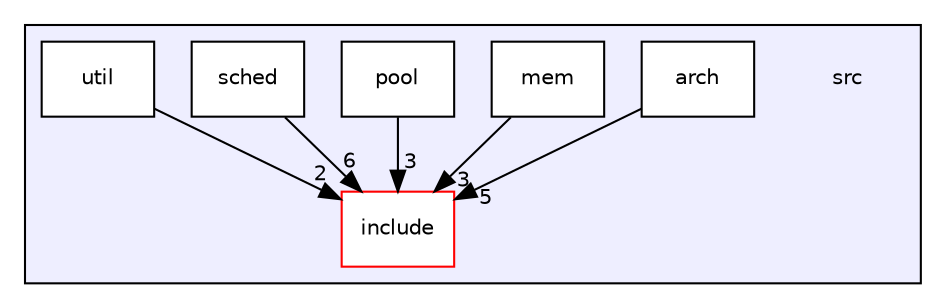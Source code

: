 digraph "src" {
  compound=true
  node [ fontsize="10", fontname="Helvetica"];
  edge [ labelfontsize="10", labelfontname="Helvetica"];
  subgraph clusterdir_68267d1309a1af8e8297ef4c3efbcdba {
    graph [ bgcolor="#eeeeff", pencolor="black", label="" URL="dir_68267d1309a1af8e8297ef4c3efbcdba.html"];
    dir_68267d1309a1af8e8297ef4c3efbcdba [shape=plaintext label="src"];
    dir_70d5e250c66d001b18da37689179cade [shape=box label="arch" color="black" fillcolor="white" style="filled" URL="dir_70d5e250c66d001b18da37689179cade.html"];
    dir_b0856f6b0d80ccb263b2f415c91f9e17 [shape=box label="include" color="red" fillcolor="white" style="filled" URL="dir_b0856f6b0d80ccb263b2f415c91f9e17.html"];
    dir_622d6f97fa5c1d8a93db70ff15b3a1df [shape=box label="mem" color="black" fillcolor="white" style="filled" URL="dir_622d6f97fa5c1d8a93db70ff15b3a1df.html"];
    dir_e2de76ba30642a92752881ffd21fbc7e [shape=box label="pool" color="black" fillcolor="white" style="filled" URL="dir_e2de76ba30642a92752881ffd21fbc7e.html"];
    dir_95e7e37fdd08ec500cc8c986cc823cf5 [shape=box label="sched" color="black" fillcolor="white" style="filled" URL="dir_95e7e37fdd08ec500cc8c986cc823cf5.html"];
    dir_b7878ad5ecbf2506f4125b9d34c97e45 [shape=box label="util" color="black" fillcolor="white" style="filled" URL="dir_b7878ad5ecbf2506f4125b9d34c97e45.html"];
  }
  dir_b7878ad5ecbf2506f4125b9d34c97e45->dir_b0856f6b0d80ccb263b2f415c91f9e17 [headlabel="2", labeldistance=1.5 headhref="dir_000007_000002.html"];
  dir_70d5e250c66d001b18da37689179cade->dir_b0856f6b0d80ccb263b2f415c91f9e17 [headlabel="5", labeldistance=1.5 headhref="dir_000001_000002.html"];
  dir_622d6f97fa5c1d8a93db70ff15b3a1df->dir_b0856f6b0d80ccb263b2f415c91f9e17 [headlabel="3", labeldistance=1.5 headhref="dir_000004_000002.html"];
  dir_e2de76ba30642a92752881ffd21fbc7e->dir_b0856f6b0d80ccb263b2f415c91f9e17 [headlabel="3", labeldistance=1.5 headhref="dir_000005_000002.html"];
  dir_95e7e37fdd08ec500cc8c986cc823cf5->dir_b0856f6b0d80ccb263b2f415c91f9e17 [headlabel="6", labeldistance=1.5 headhref="dir_000006_000002.html"];
}
